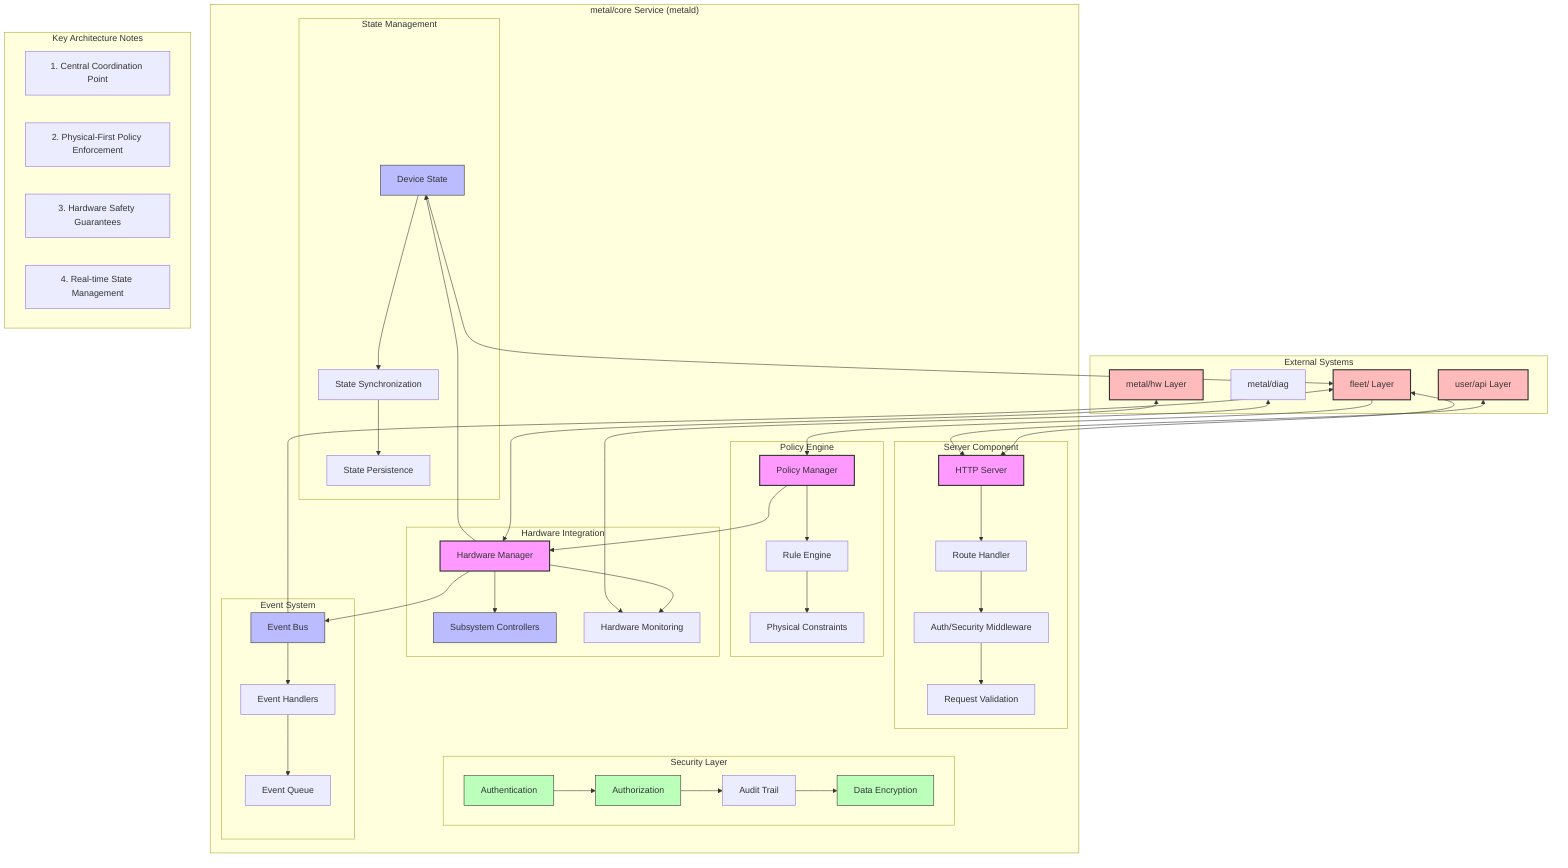 graph TB
    %% Core Layer Overview
    subgraph CoreDaemon["metal/core Service (metald)"]
        direction TB
        
        %% Main Server Component
        subgraph Server["Server Component"]
            httpServer["HTTP Server"]
            routes["Route Handler"]
            middleware["Auth/Security Middleware"]
            validation["Request Validation"]
            
            httpServer --> routes
            routes --> middleware
            middleware --> validation
        end

        %% State Management
        subgraph State["State Management"]
            deviceState["Device State"]
            stateSync["State Synchronization"]
            persistence["State Persistence"]
            
            deviceState --> stateSync
            stateSync --> persistence
        end

        %% Policy Engine
        subgraph Policy["Policy Engine"]
            policyMgr["Policy Manager"]
            ruleEngine["Rule Engine"]
            constraints["Physical Constraints"]
            
            policyMgr --> ruleEngine
            ruleEngine --> constraints
        end

        %% Hardware Integration
        subgraph HWIntegration["Hardware Integration"]
            hwManager["Hardware Manager"]
            subsystems["Subsystem Controllers"]
            monitoring["Hardware Monitoring"]
            
            hwManager --> subsystems
            hwManager --> monitoring
        end

        %% Security Layer
        subgraph Security["Security Layer"]
            authN["Authentication"]
            authZ["Authorization"]
            audit["Audit Trail"]
            encryption["Data Encryption"]
            
            authN --> authZ
            authZ --> audit
            audit --> encryption
        end

        %% Event System
        subgraph Events["Event System"]
            eventBus["Event Bus"]
            handlers["Event Handlers"]
            queue["Event Queue"]
            
            eventBus --> handlers
            handlers --> queue
        end
    end

    %% External Interfaces
    subgraph ExternalSystems["External Systems"]
        hwLayer["metal/hw Layer"]
        fleetMgr["fleet/ Layer"]
        userAPI["user/api Layer"]
        diagnostics["metal/diag"]
    end

    %% Integration Flows
    hwLayer <--> hwManager
    fleetMgr <--> httpServer
    userAPI <--> httpServer
    diagnostics <--> monitoring

    %% Event Flows
    hwManager --> eventBus
    eventBus --> fleetMgr

    %% Policy Flows
    policyMgr --> hwManager
    fleetMgr --> policyMgr

    %% State Flows
    hwManager --> deviceState
    deviceState --> fleetMgr

    %% Style Definitions
    classDef primary fill:#f9f,stroke:#333,stroke-width:2px
    classDef secondary fill:#bbf,stroke:#333,stroke-width:1px
    classDef external fill:#fbb,stroke:#333,stroke-width:2px
    classDef security fill:#bfb,stroke:#333,stroke-width:1px

    class httpServer,hwManager,policyMgr primary
    class eventBus,deviceState,subsystems secondary
    class hwLayer,fleetMgr,userAPI external
    class authN,authZ,encryption security

    %% Notes
    subgraph Notes["Key Architecture Notes"]
        note1["1. Central Coordination Point"]
        note2["2. Physical-First Policy Enforcement"]
        note3["3. Hardware Safety Guarantees"]
        note4["4. Real-time State Management"]
    end